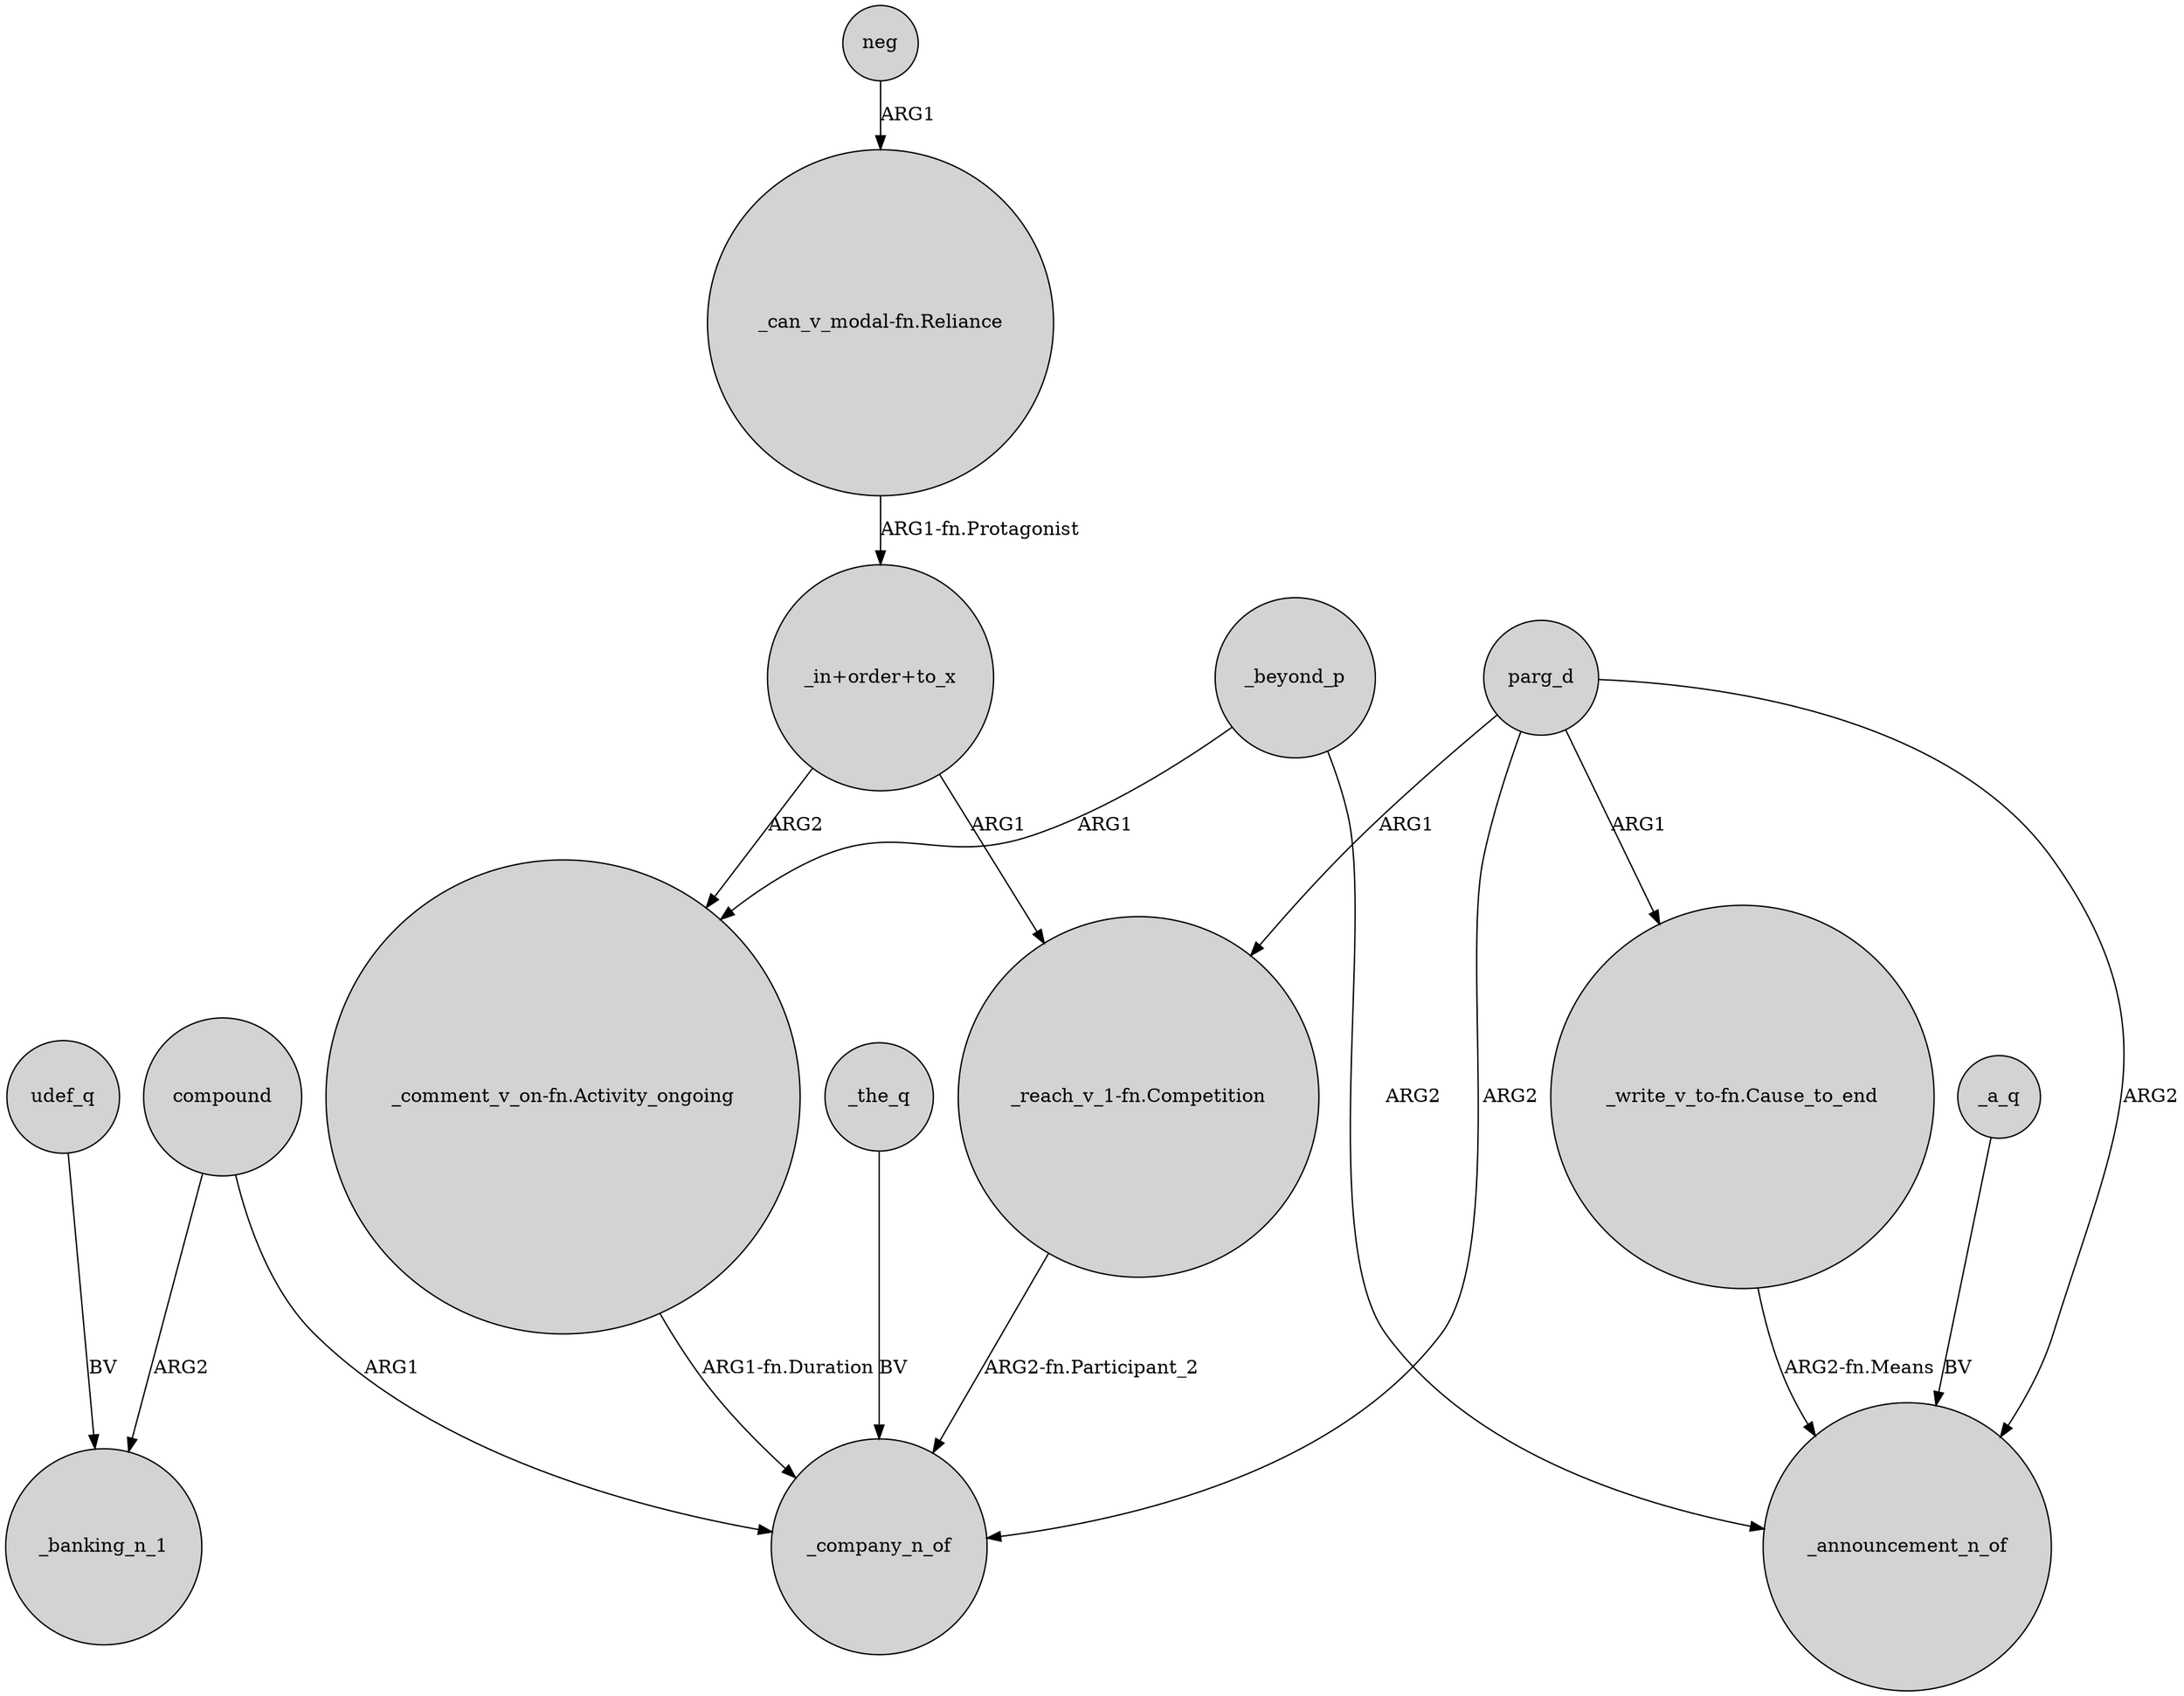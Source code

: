 digraph {
	node [shape=circle style=filled]
	neg -> "_can_v_modal-fn.Reliance" [label=ARG1]
	compound -> _company_n_of [label=ARG1]
	parg_d -> _company_n_of [label=ARG2]
	_a_q -> _announcement_n_of [label=BV]
	parg_d -> "_write_v_to-fn.Cause_to_end" [label=ARG1]
	_beyond_p -> "_comment_v_on-fn.Activity_ongoing" [label=ARG1]
	"_write_v_to-fn.Cause_to_end" -> _announcement_n_of [label="ARG2-fn.Means"]
	udef_q -> _banking_n_1 [label=BV]
	"_comment_v_on-fn.Activity_ongoing" -> _company_n_of [label="ARG1-fn.Duration"]
	compound -> _banking_n_1 [label=ARG2]
	"_can_v_modal-fn.Reliance" -> "_in+order+to_x" [label="ARG1-fn.Protagonist"]
	"_reach_v_1-fn.Competition" -> _company_n_of [label="ARG2-fn.Participant_2"]
	_the_q -> _company_n_of [label=BV]
	parg_d -> _announcement_n_of [label=ARG2]
	parg_d -> "_reach_v_1-fn.Competition" [label=ARG1]
	_beyond_p -> _announcement_n_of [label=ARG2]
	"_in+order+to_x" -> "_reach_v_1-fn.Competition" [label=ARG1]
	"_in+order+to_x" -> "_comment_v_on-fn.Activity_ongoing" [label=ARG2]
}

